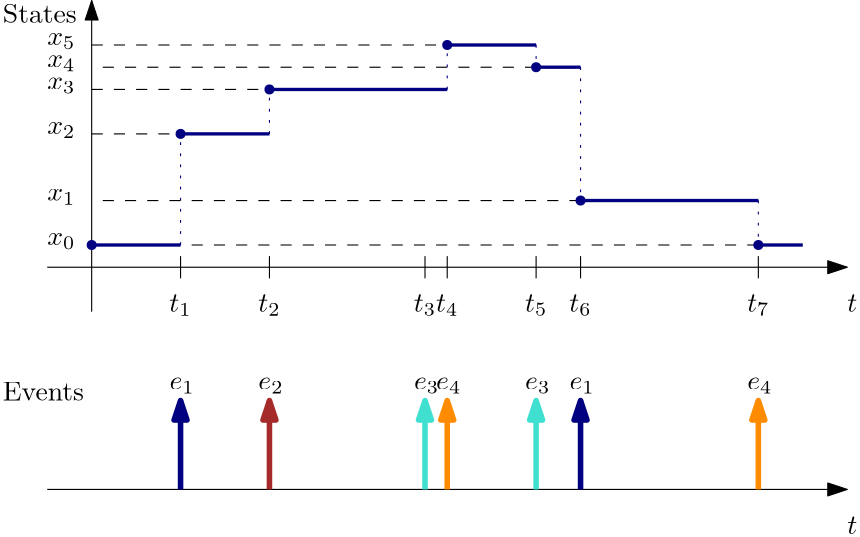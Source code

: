 <?xml version="1.0"?>
<!DOCTYPE ipe SYSTEM "ipe.dtd">
<ipe version="70218" creator="Ipe 7.2.29">
<info created="D:20230731152009" modified="D:20240725205538"/>
<ipestyle name="basic">
<symbol name="arrow/arc(spx)">
<path stroke="sym-stroke" fill="sym-stroke" pen="sym-pen">
0 0 m
-1 0.333 l
-1 -0.333 l
h
</path>
</symbol>
<symbol name="arrow/farc(spx)">
<path stroke="sym-stroke" fill="white" pen="sym-pen">
0 0 m
-1 0.333 l
-1 -0.333 l
h
</path>
</symbol>
<symbol name="arrow/ptarc(spx)">
<path stroke="sym-stroke" fill="sym-stroke" pen="sym-pen">
0 0 m
-1 0.333 l
-0.8 0 l
-1 -0.333 l
h
</path>
</symbol>
<symbol name="arrow/fptarc(spx)">
<path stroke="sym-stroke" fill="white" pen="sym-pen">
0 0 m
-1 0.333 l
-0.8 0 l
-1 -0.333 l
h
</path>
</symbol>
<symbol name="mark/circle(sx)" transformations="translations">
<path fill="sym-stroke">
0.6 0 0 0.6 0 0 e
0.4 0 0 0.4 0 0 e
</path>
</symbol>
<symbol name="mark/disk(sx)" transformations="translations">
<path fill="sym-stroke">
0.6 0 0 0.6 0 0 e
</path>
</symbol>
<symbol name="mark/fdisk(sfx)" transformations="translations">
<group>
<path fill="sym-fill">
0.5 0 0 0.5 0 0 e
</path>
<path fill="sym-stroke" fillrule="eofill">
0.6 0 0 0.6 0 0 e
0.4 0 0 0.4 0 0 e
</path>
</group>
</symbol>
<symbol name="mark/box(sx)" transformations="translations">
<path fill="sym-stroke" fillrule="eofill">
-0.6 -0.6 m
0.6 -0.6 l
0.6 0.6 l
-0.6 0.6 l
h
-0.4 -0.4 m
0.4 -0.4 l
0.4 0.4 l
-0.4 0.4 l
h
</path>
</symbol>
<symbol name="mark/square(sx)" transformations="translations">
<path fill="sym-stroke">
-0.6 -0.6 m
0.6 -0.6 l
0.6 0.6 l
-0.6 0.6 l
h
</path>
</symbol>
<symbol name="mark/fsquare(sfx)" transformations="translations">
<group>
<path fill="sym-fill">
-0.5 -0.5 m
0.5 -0.5 l
0.5 0.5 l
-0.5 0.5 l
h
</path>
<path fill="sym-stroke" fillrule="eofill">
-0.6 -0.6 m
0.6 -0.6 l
0.6 0.6 l
-0.6 0.6 l
h
-0.4 -0.4 m
0.4 -0.4 l
0.4 0.4 l
-0.4 0.4 l
h
</path>
</group>
</symbol>
<symbol name="mark/cross(sx)" transformations="translations">
<group>
<path fill="sym-stroke">
-0.43 -0.57 m
0.57 0.43 l
0.43 0.57 l
-0.57 -0.43 l
h
</path>
<path fill="sym-stroke">
-0.43 0.57 m
0.57 -0.43 l
0.43 -0.57 l
-0.57 0.43 l
h
</path>
</group>
</symbol>
<symbol name="arrow/fnormal(spx)">
<path stroke="sym-stroke" fill="white" pen="sym-pen">
0 0 m
-1 0.333 l
-1 -0.333 l
h
</path>
</symbol>
<symbol name="arrow/pointed(spx)">
<path stroke="sym-stroke" fill="sym-stroke" pen="sym-pen">
0 0 m
-1 0.333 l
-0.8 0 l
-1 -0.333 l
h
</path>
</symbol>
<symbol name="arrow/fpointed(spx)">
<path stroke="sym-stroke" fill="white" pen="sym-pen">
0 0 m
-1 0.333 l
-0.8 0 l
-1 -0.333 l
h
</path>
</symbol>
<symbol name="arrow/linear(spx)">
<path stroke="sym-stroke" pen="sym-pen">
-1 0.333 m
0 0 l
-1 -0.333 l
</path>
</symbol>
<symbol name="arrow/fdouble(spx)">
<path stroke="sym-stroke" fill="white" pen="sym-pen">
0 0 m
-1 0.333 l
-1 -0.333 l
h
-1 0 m
-2 0.333 l
-2 -0.333 l
h
</path>
</symbol>
<symbol name="arrow/double(spx)">
<path stroke="sym-stroke" fill="sym-stroke" pen="sym-pen">
0 0 m
-1 0.333 l
-1 -0.333 l
h
-1 0 m
-2 0.333 l
-2 -0.333 l
h
</path>
</symbol>
<symbol name="arrow/mid-normal(spx)">
<path stroke="sym-stroke" fill="sym-stroke" pen="sym-pen">
0.5 0 m
-0.5 0.333 l
-0.5 -0.333 l
h
</path>
</symbol>
<symbol name="arrow/mid-fnormal(spx)">
<path stroke="sym-stroke" fill="white" pen="sym-pen">
0.5 0 m
-0.5 0.333 l
-0.5 -0.333 l
h
</path>
</symbol>
<symbol name="arrow/mid-pointed(spx)">
<path stroke="sym-stroke" fill="sym-stroke" pen="sym-pen">
0.5 0 m
-0.5 0.333 l
-0.3 0 l
-0.5 -0.333 l
h
</path>
</symbol>
<symbol name="arrow/mid-fpointed(spx)">
<path stroke="sym-stroke" fill="white" pen="sym-pen">
0.5 0 m
-0.5 0.333 l
-0.3 0 l
-0.5 -0.333 l
h
</path>
</symbol>
<symbol name="arrow/mid-double(spx)">
<path stroke="sym-stroke" fill="sym-stroke" pen="sym-pen">
1 0 m
0 0.333 l
0 -0.333 l
h
0 0 m
-1 0.333 l
-1 -0.333 l
h
</path>
</symbol>
<symbol name="arrow/mid-fdouble(spx)">
<path stroke="sym-stroke" fill="white" pen="sym-pen">
1 0 m
0 0.333 l
0 -0.333 l
h
0 0 m
-1 0.333 l
-1 -0.333 l
h
</path>
</symbol>
<anglesize name="22.5 deg" value="22.5"/>
<anglesize name="30 deg" value="30"/>
<anglesize name="45 deg" value="45"/>
<anglesize name="60 deg" value="60"/>
<anglesize name="90 deg" value="90"/>
<arrowsize name="large" value="10"/>
<arrowsize name="small" value="5"/>
<arrowsize name="tiny" value="3"/>
<color name="blue" value="0 0 1"/>
<color name="brown" value="0.647 0.165 0.165"/>
<color name="darkblue" value="0 0 0.545"/>
<color name="darkcyan" value="0 0.545 0.545"/>
<color name="darkgray" value="0.663"/>
<color name="darkgreen" value="0 0.392 0"/>
<color name="darkmagenta" value="0.545 0 0.545"/>
<color name="darkorange" value="1 0.549 0"/>
<color name="darkred" value="0.545 0 0"/>
<color name="gold" value="1 0.843 0"/>
<color name="gray" value="0.745"/>
<color name="green" value="0 1 0"/>
<color name="lightblue" value="0.678 0.847 0.902"/>
<color name="lightcyan" value="0.878 1 1"/>
<color name="lightgray" value="0.827"/>
<color name="lightgreen" value="0.565 0.933 0.565"/>
<color name="lightyellow" value="1 1 0.878"/>
<color name="navy" value="0 0 0.502"/>
<color name="orange" value="1 0.647 0"/>
<color name="pink" value="1 0.753 0.796"/>
<color name="purple" value="0.627 0.125 0.941"/>
<color name="red" value="1 0 0"/>
<color name="seagreen" value="0.18 0.545 0.341"/>
<color name="turquoise" value="0.251 0.878 0.816"/>
<color name="violet" value="0.933 0.51 0.933"/>
<color name="yellow" value="1 1 0"/>
<dashstyle name="dash dot dotted" value="[4 2 1 2 1 2] 0"/>
<dashstyle name="dash dotted" value="[4 2 1 2] 0"/>
<dashstyle name="dashed" value="[4] 0"/>
<dashstyle name="dotted" value="[1 3] 0"/>
<gridsize name="10 pts (~3.5 mm)" value="10"/>
<gridsize name="14 pts (~5 mm)" value="14"/>
<gridsize name="16 pts (~6 mm)" value="16"/>
<gridsize name="20 pts (~7 mm)" value="20"/>
<gridsize name="28 pts (~10 mm)" value="28"/>
<gridsize name="32 pts (~12 mm)" value="32"/>
<gridsize name="4 pts" value="4"/>
<gridsize name="56 pts (~20 mm)" value="56"/>
<gridsize name="8 pts (~3 mm)" value="8"/>
<opacity name="10%" value="0.1"/>
<opacity name="30%" value="0.3"/>
<opacity name="50%" value="0.5"/>
<opacity name="75%" value="0.75"/>
<pen name="fat" value="1.2"/>
<pen name="heavier" value="0.8"/>
<pen name="ultrafat" value="2"/>
<symbolsize name="large" value="5"/>
<symbolsize name="small" value="2"/>
<symbolsize name="tiny" value="1.1"/>
<textsize name="Huge" value="\Huge"/>
<textsize name="LARGE" value="\LARGE"/>
<textsize name="Large" value="\Large"/>
<textsize name="footnote" value="\footnotesize"/>
<textsize name="huge" value="\huge"/>
<textsize name="large" value="\large"/>
<textsize name="script" value="\scriptsize"/>
<textsize name="small" value="\small"/>
<textsize name="tiny" value="\tiny"/>
<textstyle name="center" begin="\begin{center}" end="\end{center}"/>
<textstyle name="item" begin="\begin{itemize}\item{}" end="\end{itemize}"/>
<textstyle name="itemize" begin="\begin{itemize}" end="\end{itemize}"/>
<tiling name="falling" angle="-60" step="4" width="1"/>
<tiling name="rising" angle="30" step="4" width="1"/>
</ipestyle>
<page>
<layer name="alpha"/>
<view layers="alpha" active="alpha"/>
<path layer="alpha" matrix="1 0 0 1 0 64" stroke="black" arrow="normal/normal">
48 640 m
336 640 l
</path>
<path matrix="1 0 0 1 0 -144" stroke="black" arrow="normal/normal">
48 768 m
336 768 l
</path>
<path matrix="1 0 0 1 0 -144" stroke="navy" pen="ultrafat" arrow="normal/normal">
96 768 m
96 800 l
</path>
<path matrix="1 0 0 1 0 -144" stroke="brown" pen="ultrafat" arrow="normal/normal">
128 768 m
128 800 l
</path>
<path matrix="1 0 0 1 0 -144" stroke="darkorange" pen="ultrafat" arrow="normal/normal">
192 768 m
192 800 l
</path>
<path matrix="1 0 0 1 0 -144" stroke="turquoise" pen="ultrafat" arrow="normal/normal">
224 768 m
224 800 l
</path>
<path matrix="1 0 0 1 0 -144" stroke="navy" pen="ultrafat" arrow="normal/normal">
240 768 m
240 800 l
</path>
<path matrix="1 0 0 1 0 -144" stroke="darkorange" pen="ultrafat" arrow="normal/normal">
304 768 m
304 800 l
</path>
<text matrix="1 0 0 1 0 64" transformations="translations" pos="336 624" stroke="black" type="label" width="3.598" height="6.128" depth="0" valign="baseline" style="math">t</text>
<path matrix="1 0 0 1 0 64" stroke="black" arrow="normal/normal">
64 624 m
64 736 l
</path>
<text matrix="1 0 0 1 0 -64" transformations="translations" pos="96 752" stroke="black" type="label" width="8.067" height="6.132" depth="1.49" halign="center" valign="baseline" style="math">t_1</text>
<text matrix="1 0 0 1 0 -64" transformations="translations" pos="128 752" stroke="black" type="label" width="8.067" height="6.132" depth="1.49" halign="center" valign="baseline" style="math">t_2</text>
<text matrix="1 0 0 1 0 -64" transformations="translations" pos="192 752" stroke="black" type="label" width="8.067" height="6.132" depth="1.49" halign="center" valign="baseline" style="math">t_4</text>
<text matrix="1 0 0 1 0 -64" transformations="translations" pos="224 752" stroke="black" type="label" width="8.067" height="6.132" depth="1.49" halign="center" valign="baseline" style="math">t_5</text>
<text matrix="1 0 0 1 0 -64" transformations="translations" pos="240 752" stroke="black" type="label" width="8.067" height="6.132" depth="1.49" halign="center" valign="baseline" style="math">t_6</text>
<text matrix="1 0 0 1 0 -64" transformations="translations" pos="304 752" stroke="black" type="label" width="8.067" height="6.132" depth="1.49" halign="center" valign="baseline" style="math">t_7</text>
<text matrix="1 0 0 1 -4 -156" transformations="translations" pos="96 816" stroke="black" type="label" width="9.108" height="4.294" depth="1.49" valign="baseline" style="math">e_1</text>
<text matrix="1 0 0 1 -4 -156" transformations="translations" pos="128 816" stroke="black" type="label" width="9.108" height="4.294" depth="1.49" valign="baseline" style="math">e_2</text>
<text matrix="1 0 0 1 -4 -156" transformations="translations" pos="192 816" stroke="black" type="label" width="9.108" height="4.294" depth="1.49" valign="baseline" style="math">e_4</text>
<text matrix="1 0 0 1 -4 -156" transformations="translations" pos="224 816" stroke="black" type="label" width="9.108" height="4.294" depth="1.49" valign="baseline" style="math">e_3</text>
<text matrix="1 0 0 1 -4 -156" transformations="translations" pos="240 816" stroke="black" type="label" width="9.108" height="4.294" depth="1.49" valign="baseline" style="math">e_1</text>
<text matrix="1 0 0 1 -4 -156" transformations="translations" pos="304 816" stroke="black" type="label" width="9.108" height="4.294" depth="1.49" valign="baseline" style="math">e_4</text>
<path stroke="black" dash="dashed">
64 752 m
96 752 l
</path>
<path stroke="black" dash="dashed">
64 768 m
128 768 l
</path>
<path stroke="black" dash="dashed">
64 784 m
192 784 l
</path>
<path stroke="navy" dash="dotted">
64 712 m
96 712 l
96 752 l
128 752 l
128 768 l
192 768 l
192 784 l
224 784 l
224 776 l
240 776 l
240 728 l
304 728 l
304 712 l
320 712 l
</path>
<path stroke="black" dash="dashed">
224 776 m
64 776 l
</path>
<path stroke="black" dash="dashed">
240 728 m
64 728 l
</path>
<path stroke="black" dash="dashed">
304 712 m
96 712 l
</path>
<text transformations="translations" pos="48 712" stroke="black" type="label" width="10.163" height="4.294" depth="1.49" valign="baseline" style="math">x_0</text>
<text transformations="translations" pos="48 728" stroke="black" type="label" width="10.163" height="4.294" depth="1.49" valign="baseline" style="math">x_1</text>
<text transformations="translations" pos="48 752" stroke="black" type="label" width="10.163" height="4.294" depth="1.49" valign="baseline" style="math">x_2</text>
<text transformations="translations" pos="48 768" stroke="black" type="label" width="10.163" height="4.294" depth="1.49" valign="baseline" style="math">x_3</text>
<text transformations="translations" pos="48 776" stroke="black" type="label" width="10.163" height="4.294" depth="1.49" valign="baseline" style="math">x_4</text>
<text transformations="translations" pos="48 784" stroke="black" type="label" width="10.163" height="4.294" depth="1.49" valign="baseline" style="math">x_5</text>
<path stroke="black">
96 708 m
96 700 l
</path>
<path stroke="black">
128 708 m
128 700 l
</path>
<path stroke="black">
192 708 m
192 700 l
</path>
<path stroke="black">
224 708 m
224 700 l
</path>
<path stroke="black">
240 708 m
240 700 l
</path>
<path stroke="black">
304 708 m
304 700 l
</path>
<text transformations="translations" pos="32 792" stroke="black" type="label" width="26.622" height="6.808" depth="0" valign="baseline">States</text>
<text matrix="1 0 0 1 -16 -24" transformations="translations" pos="48 680" stroke="black" type="label" width="29.251" height="6.808" depth="0" valign="baseline">Events</text>
<path matrix="1 0 0 1 -8 -144" stroke="turquoise" pen="ultrafat" arrow="normal/normal">
192 768 m
192 800 l
</path>
<text matrix="1 0 0 1 -8 -64" transformations="translations" pos="192 752" stroke="black" type="label" width="8.067" height="6.132" depth="1.49" halign="center" valign="baseline" style="math">t_3</text>
<text matrix="1 0 0 1 -12 -156" transformations="translations" pos="192 816" stroke="black" type="label" width="9.108" height="4.294" depth="1.49" valign="baseline" style="math">e_3</text>
<path matrix="1 0 0 1 -8 0" stroke="black">
192 708 m
192 700 l
</path>
<path stroke="navy" pen="fat">
64 712 m
96 712 l
</path>
<path stroke="navy" pen="fat">
96 752 m
128 752 l
</path>
<path stroke="navy" pen="fat">
128 768 m
192 768 l
</path>
<path stroke="navy" pen="fat">
192 784 m
224 784 l
</path>
<path stroke="navy" pen="fat">
224 776 m
240 776 l
</path>
<path stroke="navy" pen="fat">
240 728 m
304 728 l
</path>
<path stroke="navy" pen="fat">
304 712 m
320 712 l
</path>
<use name="mark/disk(sx)" pos="64 712" size="normal" stroke="navy"/>
<use name="mark/disk(sx)" pos="96 752" size="normal" stroke="navy"/>
<use name="mark/disk(sx)" pos="128 768" size="normal" stroke="navy"/>
<use name="mark/disk(sx)" pos="192 784" size="normal" stroke="navy"/>
<use name="mark/disk(sx)" pos="224 776" size="normal" stroke="navy"/>
<use name="mark/disk(sx)" pos="240 728" size="normal" stroke="navy"/>
<use name="mark/disk(sx)" pos="304 712" size="normal" stroke="navy"/>
<text matrix="1 0 0 1 0 -16" transformations="translations" pos="336 624" stroke="black" type="label" width="3.598" height="6.128" depth="0" valign="baseline" style="math">t</text>
</page>
</ipe>
